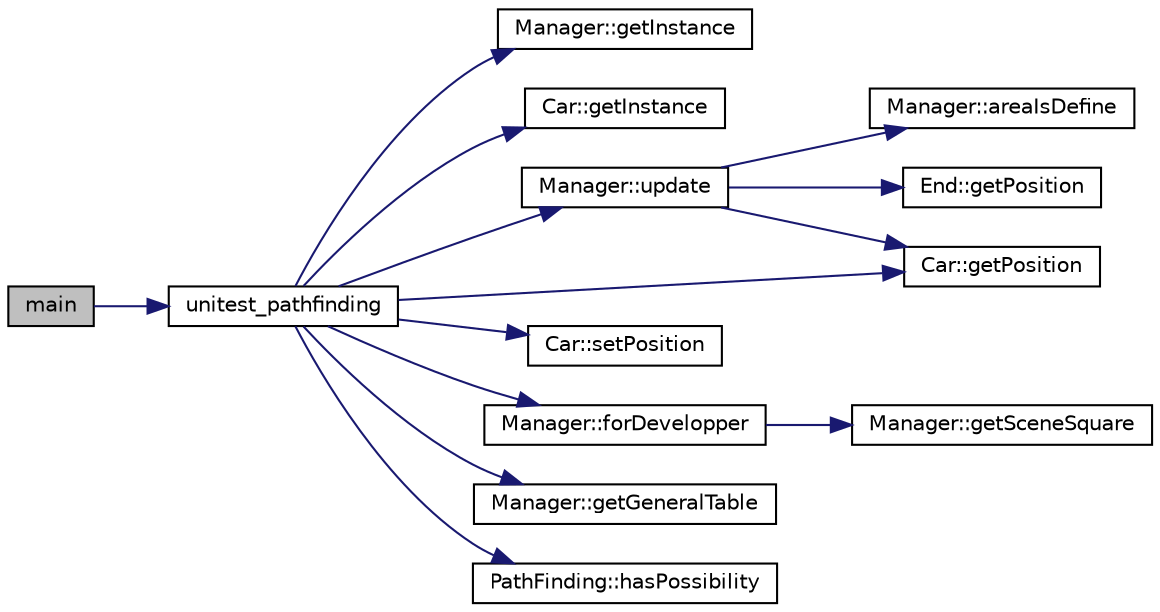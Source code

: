digraph "main"
{
  edge [fontname="Helvetica",fontsize="10",labelfontname="Helvetica",labelfontsize="10"];
  node [fontname="Helvetica",fontsize="10",shape=record];
  rankdir="LR";
  Node1 [label="main",height=0.2,width=0.4,color="black", fillcolor="grey75", style="filled" fontcolor="black"];
  Node1 -> Node2 [color="midnightblue",fontsize="10",style="solid",fontname="Helvetica"];
  Node2 [label="unitest_pathfinding",height=0.2,width=0.4,color="black", fillcolor="white", style="filled",URL="$unitest_8cpp.html#a8fe7cee2b1a0e3b6c36ff74b48615626"];
  Node2 -> Node3 [color="midnightblue",fontsize="10",style="solid",fontname="Helvetica"];
  Node3 [label="Manager::getInstance",height=0.2,width=0.4,color="black", fillcolor="white", style="filled",URL="$class_manager.html#a5d783bd86e9be93235898a46de80847f"];
  Node2 -> Node4 [color="midnightblue",fontsize="10",style="solid",fontname="Helvetica"];
  Node4 [label="Car::getInstance",height=0.2,width=0.4,color="black", fillcolor="white", style="filled",URL="$class_car.html#a40cbec40dad9ddda76c277da17f23528"];
  Node2 -> Node5 [color="midnightblue",fontsize="10",style="solid",fontname="Helvetica"];
  Node5 [label="Manager::update",height=0.2,width=0.4,color="black", fillcolor="white", style="filled",URL="$class_manager.html#af43da42550bd9746c5ea61a6aeee80de"];
  Node5 -> Node6 [color="midnightblue",fontsize="10",style="solid",fontname="Helvetica"];
  Node6 [label="Manager::areaIsDefine",height=0.2,width=0.4,color="black", fillcolor="white", style="filled",URL="$class_manager.html#a5040d372e0142f22892fdce49ca96e03"];
  Node5 -> Node7 [color="midnightblue",fontsize="10",style="solid",fontname="Helvetica"];
  Node7 [label="Car::getPosition",height=0.2,width=0.4,color="black", fillcolor="white", style="filled",URL="$class_car.html#a20dd521474ee36b144bde58e3359eed6"];
  Node5 -> Node8 [color="midnightblue",fontsize="10",style="solid",fontname="Helvetica"];
  Node8 [label="End::getPosition",height=0.2,width=0.4,color="black", fillcolor="white", style="filled",URL="$class_end.html#ac1365bd526e9ca1f5c8e9d80dc750a36"];
  Node2 -> Node7 [color="midnightblue",fontsize="10",style="solid",fontname="Helvetica"];
  Node2 -> Node9 [color="midnightblue",fontsize="10",style="solid",fontname="Helvetica"];
  Node9 [label="Car::setPosition",height=0.2,width=0.4,color="black", fillcolor="white", style="filled",URL="$class_car.html#a97e3c5de8eb65659ef520de6591f814d"];
  Node2 -> Node10 [color="midnightblue",fontsize="10",style="solid",fontname="Helvetica"];
  Node10 [label="Manager::forDevelopper",height=0.2,width=0.4,color="black", fillcolor="white", style="filled",URL="$class_manager.html#a21b3e54cbe4b045b9ac40ee53e403897"];
  Node10 -> Node11 [color="midnightblue",fontsize="10",style="solid",fontname="Helvetica"];
  Node11 [label="Manager::getSceneSquare",height=0.2,width=0.4,color="black", fillcolor="white", style="filled",URL="$class_manager.html#a60f89ec1bf61d37a74b4cd67a57d5702"];
  Node2 -> Node12 [color="midnightblue",fontsize="10",style="solid",fontname="Helvetica"];
  Node12 [label="Manager::getGeneralTable",height=0.2,width=0.4,color="black", fillcolor="white", style="filled",URL="$class_manager.html#a963d327a438d93b100ff68b475d2cf83"];
  Node2 -> Node13 [color="midnightblue",fontsize="10",style="solid",fontname="Helvetica"];
  Node13 [label="PathFinding::hasPossibility",height=0.2,width=0.4,color="black", fillcolor="white", style="filled",URL="$class_path_finding.html#a8d70d17f06400cdcd5787331d7be38e2"];
}

